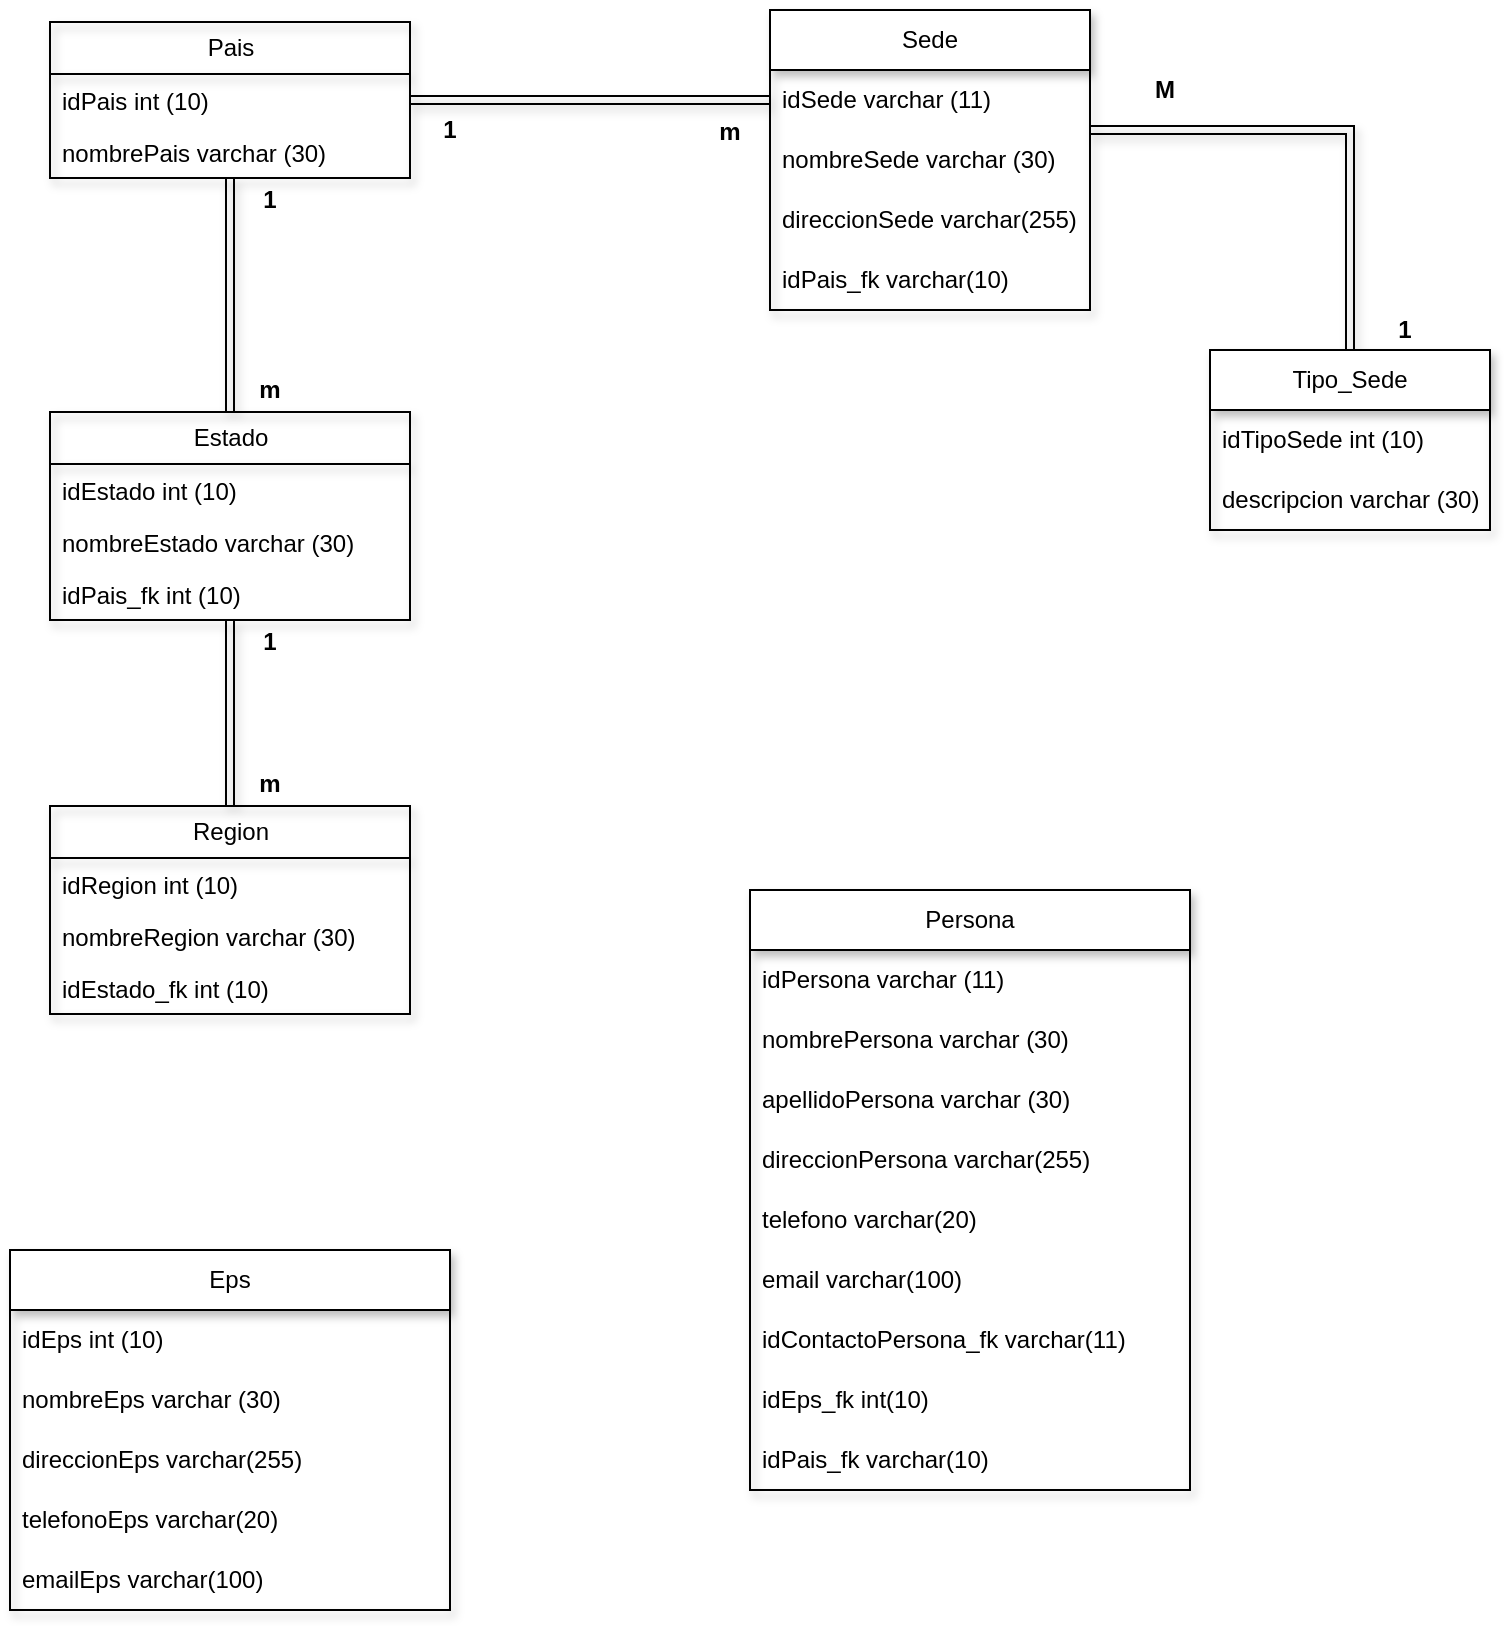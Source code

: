 <mxfile><diagram id="8Fe6mhlW3liyKCOZ1bdO" name="Page-1"><mxGraphModel dx="749" dy="672" grid="1" gridSize="10" guides="1" tooltips="1" connect="1" arrows="1" fold="1" page="1" pageScale="1" pageWidth="850" pageHeight="1100" math="0" shadow="0"><root><mxCell id="0"/><mxCell id="1" parent="0"/><mxCell id="13" style="edgeStyle=orthogonalEdgeStyle;html=1;entryX=0.5;entryY=0;entryDx=0;entryDy=0;shape=link;shadow=1;rounded=0;" edge="1" parent="1" source="2" target="7"><mxGeometry relative="1" as="geometry"><Array as="points"><mxPoint x="1000" y="420"/></Array></mxGeometry></mxCell><mxCell id="2" value="Sede" style="swimlane;fontStyle=0;childLayout=stackLayout;horizontal=1;startSize=30;horizontalStack=0;resizeParent=1;resizeParentMax=0;resizeLast=0;collapsible=1;marginBottom=0;whiteSpace=wrap;html=1;shadow=1;rounded=0;" vertex="1" parent="1"><mxGeometry x="710" y="360" width="160" height="150" as="geometry"><mxRectangle x="270" y="330" width="60" height="30" as="alternateBounds"/></mxGeometry></mxCell><mxCell id="3" value="idSede varchar (11)" style="text;strokeColor=none;fillColor=none;align=left;verticalAlign=middle;spacingLeft=4;spacingRight=4;overflow=hidden;points=[[0,0.5],[1,0.5]];portConstraint=eastwest;rotatable=0;whiteSpace=wrap;html=1;shadow=1;rounded=0;" vertex="1" parent="2"><mxGeometry y="30" width="160" height="30" as="geometry"/></mxCell><mxCell id="4" value="nombreSede varchar (30)" style="text;strokeColor=none;fillColor=none;align=left;verticalAlign=middle;spacingLeft=4;spacingRight=4;overflow=hidden;points=[[0,0.5],[1,0.5]];portConstraint=eastwest;rotatable=0;whiteSpace=wrap;html=1;shadow=1;rounded=0;" vertex="1" parent="2"><mxGeometry y="60" width="160" height="30" as="geometry"/></mxCell><mxCell id="6" value="direccionSede varchar(255)" style="text;strokeColor=none;fillColor=none;align=left;verticalAlign=middle;spacingLeft=4;spacingRight=4;overflow=hidden;points=[[0,0.5],[1,0.5]];portConstraint=eastwest;rotatable=0;whiteSpace=wrap;html=1;shadow=1;rounded=0;" vertex="1" parent="2"><mxGeometry y="90" width="160" height="30" as="geometry"/></mxCell><mxCell id="45" value="idPais_fk varchar(10)" style="text;strokeColor=none;fillColor=none;align=left;verticalAlign=middle;spacingLeft=4;spacingRight=4;overflow=hidden;points=[[0,0.5],[1,0.5]];portConstraint=eastwest;rotatable=0;whiteSpace=wrap;html=1;shadow=1;rounded=0;" vertex="1" parent="2"><mxGeometry y="120" width="160" height="30" as="geometry"/></mxCell><mxCell id="7" value="Tipo_Sede" style="swimlane;fontStyle=0;childLayout=stackLayout;horizontal=1;startSize=30;horizontalStack=0;resizeParent=1;resizeParentMax=0;resizeLast=0;collapsible=1;marginBottom=0;whiteSpace=wrap;html=1;shadow=1;rounded=0;" vertex="1" parent="1"><mxGeometry x="930" y="530" width="140" height="90" as="geometry"><mxRectangle x="270" y="330" width="60" height="30" as="alternateBounds"/></mxGeometry></mxCell><mxCell id="8" value="idTipoSede int (10)" style="text;strokeColor=none;fillColor=none;align=left;verticalAlign=middle;spacingLeft=4;spacingRight=4;overflow=hidden;points=[[0,0.5],[1,0.5]];portConstraint=eastwest;rotatable=0;whiteSpace=wrap;html=1;shadow=1;rounded=0;" vertex="1" parent="7"><mxGeometry y="30" width="140" height="30" as="geometry"/></mxCell><mxCell id="9" value="descripcion varchar (30)" style="text;strokeColor=none;fillColor=none;align=left;verticalAlign=middle;spacingLeft=4;spacingRight=4;overflow=hidden;points=[[0,0.5],[1,0.5]];portConstraint=eastwest;rotatable=0;whiteSpace=wrap;html=1;shadow=1;rounded=0;" vertex="1" parent="7"><mxGeometry y="60" width="140" height="30" as="geometry"/></mxCell><mxCell id="15" value="M" style="text;html=1;strokeColor=none;fillColor=none;align=center;verticalAlign=middle;whiteSpace=wrap;rounded=0;shadow=1;fontStyle=1" vertex="1" parent="1"><mxGeometry x="880" y="390" width="55" height="20" as="geometry"/></mxCell><mxCell id="16" value="1" style="text;html=1;strokeColor=none;fillColor=none;align=center;verticalAlign=middle;whiteSpace=wrap;rounded=0;shadow=1;fontStyle=1" vertex="1" parent="1"><mxGeometry x="1000" y="510" width="55" height="20" as="geometry"/></mxCell><mxCell id="30" style="edgeStyle=orthogonalEdgeStyle;shape=link;rounded=0;sketch=0;html=1;entryX=0.5;entryY=0;entryDx=0;entryDy=0;shadow=1;" edge="1" parent="1" source="17" target="23"><mxGeometry relative="1" as="geometry"/></mxCell><mxCell id="39" style="edgeStyle=orthogonalEdgeStyle;shape=link;rounded=0;sketch=0;html=1;entryX=0;entryY=0.5;entryDx=0;entryDy=0;shadow=1;" edge="1" parent="1" source="17" target="3"><mxGeometry relative="1" as="geometry"/></mxCell><mxCell id="17" value="Pais" style="swimlane;fontStyle=0;childLayout=stackLayout;horizontal=1;startSize=26;fillColor=none;horizontalStack=0;resizeParent=1;resizeParentMax=0;resizeLast=0;collapsible=1;marginBottom=0;html=1;shadow=1;" vertex="1" parent="1"><mxGeometry x="350" y="366" width="180" height="78" as="geometry"/></mxCell><mxCell id="18" value="idPais int (10)" style="text;strokeColor=none;fillColor=none;align=left;verticalAlign=top;spacingLeft=4;spacingRight=4;overflow=hidden;rotatable=0;points=[[0,0.5],[1,0.5]];portConstraint=eastwest;whiteSpace=wrap;html=1;shadow=1;" vertex="1" parent="17"><mxGeometry y="26" width="180" height="26" as="geometry"/></mxCell><mxCell id="19" value="nombrePais varchar (30)" style="text;strokeColor=none;fillColor=none;align=left;verticalAlign=top;spacingLeft=4;spacingRight=4;overflow=hidden;rotatable=0;points=[[0,0.5],[1,0.5]];portConstraint=eastwest;whiteSpace=wrap;html=1;shadow=1;" vertex="1" parent="17"><mxGeometry y="52" width="180" height="26" as="geometry"/></mxCell><mxCell id="31" style="edgeStyle=orthogonalEdgeStyle;shape=link;rounded=0;sketch=0;html=1;shadow=1;" edge="1" parent="1" source="23" target="26"><mxGeometry relative="1" as="geometry"/></mxCell><mxCell id="23" value="Estado" style="swimlane;fontStyle=0;childLayout=stackLayout;horizontal=1;startSize=26;fillColor=none;horizontalStack=0;resizeParent=1;resizeParentMax=0;resizeLast=0;collapsible=1;marginBottom=0;html=1;shadow=1;" vertex="1" parent="1"><mxGeometry x="350" y="561" width="180" height="104" as="geometry"/></mxCell><mxCell id="24" value="idEstado int (10)" style="text;strokeColor=none;fillColor=none;align=left;verticalAlign=top;spacingLeft=4;spacingRight=4;overflow=hidden;rotatable=0;points=[[0,0.5],[1,0.5]];portConstraint=eastwest;whiteSpace=wrap;html=1;shadow=1;" vertex="1" parent="23"><mxGeometry y="26" width="180" height="26" as="geometry"/></mxCell><mxCell id="25" value="nombreEstado varchar (30)" style="text;strokeColor=none;fillColor=none;align=left;verticalAlign=top;spacingLeft=4;spacingRight=4;overflow=hidden;rotatable=0;points=[[0,0.5],[1,0.5]];portConstraint=eastwest;whiteSpace=wrap;html=1;shadow=1;" vertex="1" parent="23"><mxGeometry y="52" width="180" height="26" as="geometry"/></mxCell><mxCell id="41" value="idPais_fk int (10)" style="text;strokeColor=none;fillColor=none;align=left;verticalAlign=top;spacingLeft=4;spacingRight=4;overflow=hidden;rotatable=0;points=[[0,0.5],[1,0.5]];portConstraint=eastwest;whiteSpace=wrap;html=1;shadow=1;" vertex="1" parent="23"><mxGeometry y="78" width="180" height="26" as="geometry"/></mxCell><mxCell id="26" value="Region" style="swimlane;fontStyle=0;childLayout=stackLayout;horizontal=1;startSize=26;fillColor=none;horizontalStack=0;resizeParent=1;resizeParentMax=0;resizeLast=0;collapsible=1;marginBottom=0;html=1;shadow=1;" vertex="1" parent="1"><mxGeometry x="350" y="758" width="180" height="104" as="geometry"/></mxCell><mxCell id="27" value="idRegion int (10)" style="text;strokeColor=none;fillColor=none;align=left;verticalAlign=top;spacingLeft=4;spacingRight=4;overflow=hidden;rotatable=0;points=[[0,0.5],[1,0.5]];portConstraint=eastwest;whiteSpace=wrap;html=1;shadow=1;" vertex="1" parent="26"><mxGeometry y="26" width="180" height="26" as="geometry"/></mxCell><mxCell id="28" value="nombreRegion varchar (30)" style="text;strokeColor=none;fillColor=none;align=left;verticalAlign=top;spacingLeft=4;spacingRight=4;overflow=hidden;rotatable=0;points=[[0,0.5],[1,0.5]];portConstraint=eastwest;whiteSpace=wrap;html=1;shadow=1;" vertex="1" parent="26"><mxGeometry y="52" width="180" height="26" as="geometry"/></mxCell><mxCell id="44" value="idEstado_fk int (10)" style="text;strokeColor=none;fillColor=none;align=left;verticalAlign=top;spacingLeft=4;spacingRight=4;overflow=hidden;rotatable=0;points=[[0,0.5],[1,0.5]];portConstraint=eastwest;whiteSpace=wrap;html=1;shadow=1;" vertex="1" parent="26"><mxGeometry y="78" width="180" height="26" as="geometry"/></mxCell><mxCell id="32" value="1" style="text;html=1;strokeColor=none;fillColor=none;align=center;verticalAlign=middle;whiteSpace=wrap;rounded=0;shadow=1;fontStyle=1" vertex="1" parent="1"><mxGeometry x="430" y="444" width="60" height="22" as="geometry"/></mxCell><mxCell id="33" value="m" style="text;html=1;strokeColor=none;fillColor=none;align=center;verticalAlign=middle;whiteSpace=wrap;rounded=0;shadow=1;fontStyle=1" vertex="1" parent="1"><mxGeometry x="430" y="736" width="60" height="22" as="geometry"/></mxCell><mxCell id="34" value="m" style="text;html=1;strokeColor=none;fillColor=none;align=center;verticalAlign=middle;whiteSpace=wrap;rounded=0;shadow=1;fontStyle=1" vertex="1" parent="1"><mxGeometry x="430" y="539" width="60" height="22" as="geometry"/></mxCell><mxCell id="35" value="1" style="text;html=1;strokeColor=none;fillColor=none;align=center;verticalAlign=middle;whiteSpace=wrap;rounded=0;shadow=1;fontStyle=1" vertex="1" parent="1"><mxGeometry x="430" y="665" width="60" height="22" as="geometry"/></mxCell><mxCell id="42" value="1" style="text;html=1;strokeColor=none;fillColor=none;align=center;verticalAlign=middle;whiteSpace=wrap;rounded=0;shadow=1;fontStyle=1" vertex="1" parent="1"><mxGeometry x="520" y="409" width="60" height="22" as="geometry"/></mxCell><mxCell id="43" value="m" style="text;html=1;strokeColor=none;fillColor=none;align=center;verticalAlign=middle;whiteSpace=wrap;rounded=0;shadow=1;fontStyle=1" vertex="1" parent="1"><mxGeometry x="660" y="410" width="60" height="22" as="geometry"/></mxCell><mxCell id="51" value="Persona" style="swimlane;fontStyle=0;childLayout=stackLayout;horizontal=1;startSize=30;horizontalStack=0;resizeParent=1;resizeParentMax=0;resizeLast=0;collapsible=1;marginBottom=0;whiteSpace=wrap;html=1;shadow=1;rounded=0;" vertex="1" parent="1"><mxGeometry x="700" y="800" width="220" height="300" as="geometry"><mxRectangle x="270" y="330" width="60" height="30" as="alternateBounds"/></mxGeometry></mxCell><mxCell id="52" value="idPersona varchar (11)" style="text;strokeColor=none;fillColor=none;align=left;verticalAlign=middle;spacingLeft=4;spacingRight=4;overflow=hidden;points=[[0,0.5],[1,0.5]];portConstraint=eastwest;rotatable=0;whiteSpace=wrap;html=1;shadow=1;rounded=0;" vertex="1" parent="51"><mxGeometry y="30" width="220" height="30" as="geometry"/></mxCell><mxCell id="53" value="nombrePersona varchar (30)" style="text;strokeColor=none;fillColor=none;align=left;verticalAlign=middle;spacingLeft=4;spacingRight=4;overflow=hidden;points=[[0,0.5],[1,0.5]];portConstraint=eastwest;rotatable=0;whiteSpace=wrap;html=1;shadow=1;rounded=0;" vertex="1" parent="51"><mxGeometry y="60" width="220" height="30" as="geometry"/></mxCell><mxCell id="57" value="apellidoPersona varchar (30)" style="text;strokeColor=none;fillColor=none;align=left;verticalAlign=middle;spacingLeft=4;spacingRight=4;overflow=hidden;points=[[0,0.5],[1,0.5]];portConstraint=eastwest;rotatable=0;whiteSpace=wrap;html=1;shadow=1;rounded=0;" vertex="1" parent="51"><mxGeometry y="90" width="220" height="30" as="geometry"/></mxCell><mxCell id="54" value="direccionPersona varchar(255)" style="text;strokeColor=none;fillColor=none;align=left;verticalAlign=middle;spacingLeft=4;spacingRight=4;overflow=hidden;points=[[0,0.5],[1,0.5]];portConstraint=eastwest;rotatable=0;whiteSpace=wrap;html=1;shadow=1;rounded=0;" vertex="1" parent="51"><mxGeometry y="120" width="220" height="30" as="geometry"/></mxCell><mxCell id="58" value="telefono varchar(20)" style="text;strokeColor=none;fillColor=none;align=left;verticalAlign=middle;spacingLeft=4;spacingRight=4;overflow=hidden;points=[[0,0.5],[1,0.5]];portConstraint=eastwest;rotatable=0;whiteSpace=wrap;html=1;shadow=1;rounded=0;" vertex="1" parent="51"><mxGeometry y="150" width="220" height="30" as="geometry"/></mxCell><mxCell id="59" value="email varchar(100)" style="text;strokeColor=none;fillColor=none;align=left;verticalAlign=middle;spacingLeft=4;spacingRight=4;overflow=hidden;points=[[0,0.5],[1,0.5]];portConstraint=eastwest;rotatable=0;whiteSpace=wrap;html=1;shadow=1;rounded=0;" vertex="1" parent="51"><mxGeometry y="180" width="220" height="30" as="geometry"/></mxCell><mxCell id="69" value="idContactoPersona_fk varchar(11)" style="text;strokeColor=none;fillColor=none;align=left;verticalAlign=middle;spacingLeft=4;spacingRight=4;overflow=hidden;points=[[0,0.5],[1,0.5]];portConstraint=eastwest;rotatable=0;whiteSpace=wrap;html=1;shadow=1;rounded=0;" vertex="1" parent="51"><mxGeometry y="210" width="220" height="30" as="geometry"/></mxCell><mxCell id="68" value="idEps_fk int(10)" style="text;strokeColor=none;fillColor=none;align=left;verticalAlign=middle;spacingLeft=4;spacingRight=4;overflow=hidden;points=[[0,0.5],[1,0.5]];portConstraint=eastwest;rotatable=0;whiteSpace=wrap;html=1;shadow=1;rounded=0;" vertex="1" parent="51"><mxGeometry y="240" width="220" height="30" as="geometry"/></mxCell><mxCell id="55" value="idPais_fk varchar(10)" style="text;strokeColor=none;fillColor=none;align=left;verticalAlign=middle;spacingLeft=4;spacingRight=4;overflow=hidden;points=[[0,0.5],[1,0.5]];portConstraint=eastwest;rotatable=0;whiteSpace=wrap;html=1;shadow=1;rounded=0;" vertex="1" parent="51"><mxGeometry y="270" width="220" height="30" as="geometry"/></mxCell><mxCell id="70" value="Eps" style="swimlane;fontStyle=0;childLayout=stackLayout;horizontal=1;startSize=30;horizontalStack=0;resizeParent=1;resizeParentMax=0;resizeLast=0;collapsible=1;marginBottom=0;whiteSpace=wrap;html=1;shadow=1;rounded=0;" vertex="1" parent="1"><mxGeometry x="330" y="980" width="220" height="180" as="geometry"><mxRectangle x="270" y="330" width="60" height="30" as="alternateBounds"/></mxGeometry></mxCell><mxCell id="71" value="idEps int (10)" style="text;strokeColor=none;fillColor=none;align=left;verticalAlign=middle;spacingLeft=4;spacingRight=4;overflow=hidden;points=[[0,0.5],[1,0.5]];portConstraint=eastwest;rotatable=0;whiteSpace=wrap;html=1;shadow=1;rounded=0;" vertex="1" parent="70"><mxGeometry y="30" width="220" height="30" as="geometry"/></mxCell><mxCell id="72" value="nombreEps varchar (30)" style="text;strokeColor=none;fillColor=none;align=left;verticalAlign=middle;spacingLeft=4;spacingRight=4;overflow=hidden;points=[[0,0.5],[1,0.5]];portConstraint=eastwest;rotatable=0;whiteSpace=wrap;html=1;shadow=1;rounded=0;" vertex="1" parent="70"><mxGeometry y="60" width="220" height="30" as="geometry"/></mxCell><mxCell id="74" value="direccionEps varchar(255)" style="text;strokeColor=none;fillColor=none;align=left;verticalAlign=middle;spacingLeft=4;spacingRight=4;overflow=hidden;points=[[0,0.5],[1,0.5]];portConstraint=eastwest;rotatable=0;whiteSpace=wrap;html=1;shadow=1;rounded=0;" vertex="1" parent="70"><mxGeometry y="90" width="220" height="30" as="geometry"/></mxCell><mxCell id="75" value="telefonoEps varchar(20)" style="text;strokeColor=none;fillColor=none;align=left;verticalAlign=middle;spacingLeft=4;spacingRight=4;overflow=hidden;points=[[0,0.5],[1,0.5]];portConstraint=eastwest;rotatable=0;whiteSpace=wrap;html=1;shadow=1;rounded=0;" vertex="1" parent="70"><mxGeometry y="120" width="220" height="30" as="geometry"/></mxCell><mxCell id="76" value="emailEps varchar(100)" style="text;strokeColor=none;fillColor=none;align=left;verticalAlign=middle;spacingLeft=4;spacingRight=4;overflow=hidden;points=[[0,0.5],[1,0.5]];portConstraint=eastwest;rotatable=0;whiteSpace=wrap;html=1;shadow=1;rounded=0;" vertex="1" parent="70"><mxGeometry y="150" width="220" height="30" as="geometry"/></mxCell></root></mxGraphModel></diagram></mxfile>